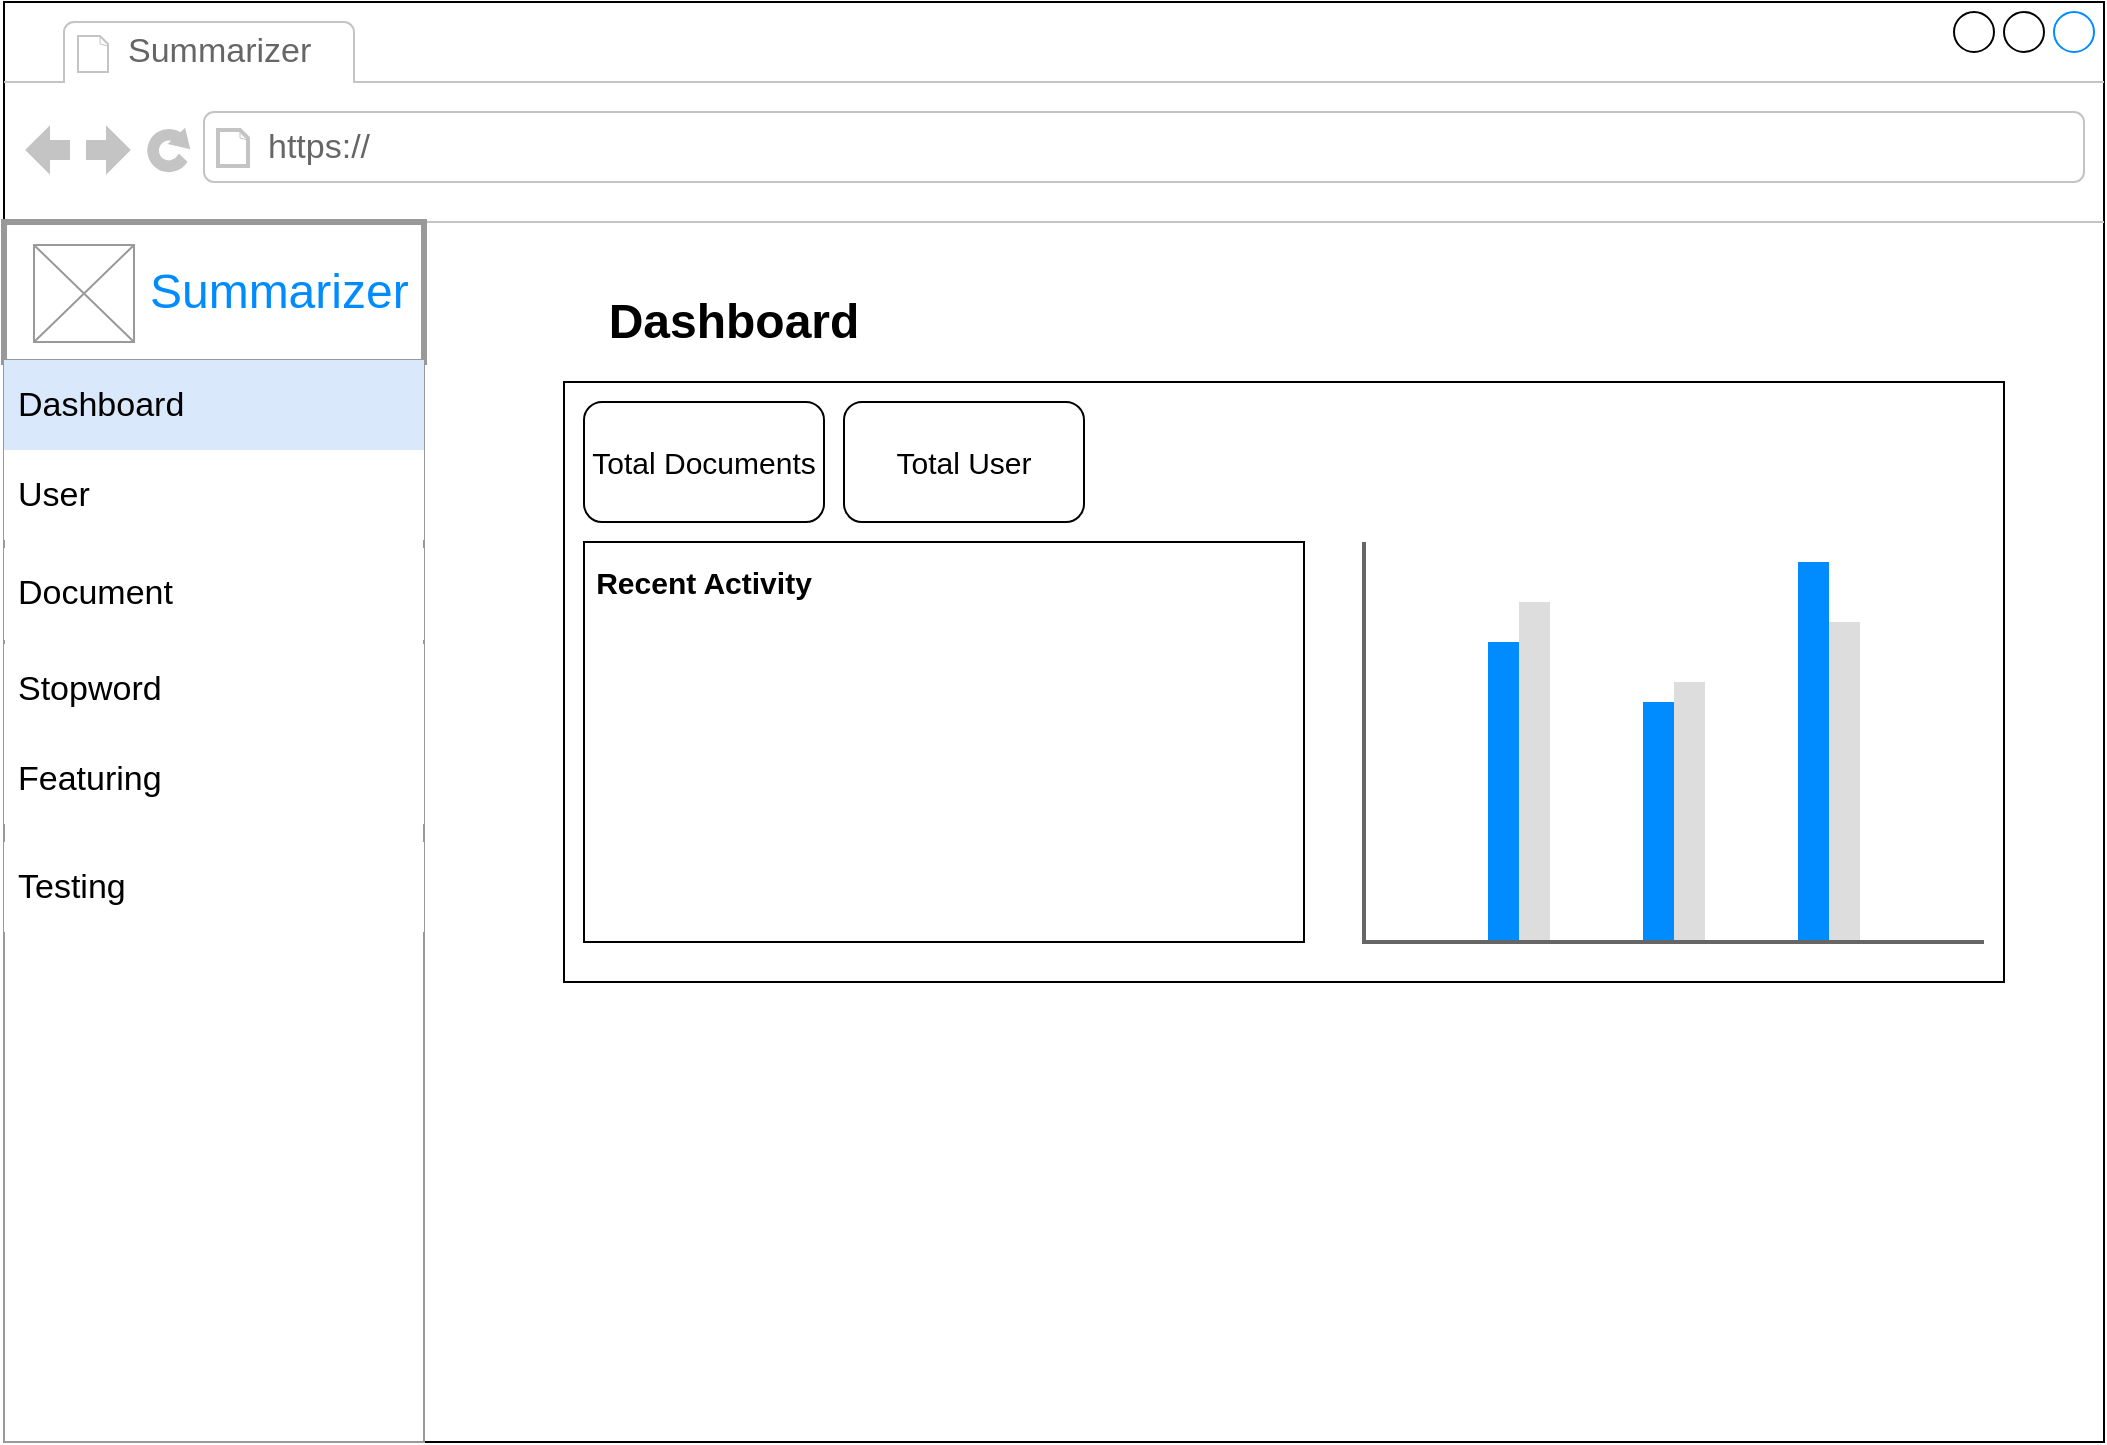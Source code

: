 <mxfile version="13.3.5" type="device"><diagram id="UIkS6cc1e1BOAUEn2AfB" name="Page-1"><mxGraphModel dx="1673" dy="898" grid="1" gridSize="10" guides="1" tooltips="1" connect="1" arrows="1" fold="1" page="1" pageScale="1" pageWidth="827" pageHeight="1169" math="0" shadow="0"><root><mxCell id="0"/><mxCell id="1" parent="0"/><mxCell id="cNGpX5P3kVJ8nI7hAKT8-1" value="" style="strokeWidth=1;shadow=0;dashed=0;align=center;html=1;shape=mxgraph.mockup.containers.browserWindow;rSize=0;strokeColor2=#008cff;strokeColor3=#c4c4c4;mainText=,;recursiveResize=0;fontSize=16;" parent="1" vertex="1"><mxGeometry x="20" y="30" width="1050" height="720" as="geometry"/></mxCell><mxCell id="pyif1jyVhFd9NofuJOU1-5" value="" style="rounded=0;whiteSpace=wrap;html=1;fillColor=none;" vertex="1" parent="cNGpX5P3kVJ8nI7hAKT8-1"><mxGeometry x="280" y="190" width="720" height="300" as="geometry"/></mxCell><mxCell id="cNGpX5P3kVJ8nI7hAKT8-2" value="Summarizer" style="strokeWidth=1;shadow=0;dashed=0;align=center;html=1;shape=mxgraph.mockup.containers.anchor;fontSize=17;fontColor=#666666;align=left;" parent="cNGpX5P3kVJ8nI7hAKT8-1" vertex="1"><mxGeometry x="60" y="12" width="110" height="26" as="geometry"/></mxCell><mxCell id="cNGpX5P3kVJ8nI7hAKT8-3" value="https://" style="strokeWidth=1;shadow=0;dashed=0;align=center;html=1;shape=mxgraph.mockup.containers.anchor;rSize=0;fontSize=17;fontColor=#666666;align=left;" parent="cNGpX5P3kVJ8nI7hAKT8-1" vertex="1"><mxGeometry x="130" y="60" width="250" height="26" as="geometry"/></mxCell><mxCell id="cNGpX5P3kVJ8nI7hAKT8-4" value="" style="strokeWidth=1;shadow=0;dashed=0;align=center;html=1;shape=mxgraph.mockup.forms.rrect;rSize=0;strokeColor=#999999;fillColor=none;" parent="cNGpX5P3kVJ8nI7hAKT8-1" vertex="1"><mxGeometry y="110" width="210" height="610" as="geometry"/></mxCell><mxCell id="cNGpX5P3kVJ8nI7hAKT8-5" value="&lt;div style=&quot;font-size: 24px&quot; align=&quot;right&quot;&gt;Summarizer&amp;nbsp; &lt;br&gt;&lt;/div&gt;" style="strokeWidth=3;shadow=0;dashed=0;align=right;html=1;shape=mxgraph.mockup.forms.rrect;rSize=0;strokeColor=#999999;fontColor=#008cff;fontSize=17;fillColor=#ffffff;resizeWidth=1;perimeterSpacing=4;" parent="cNGpX5P3kVJ8nI7hAKT8-4" vertex="1"><mxGeometry width="210" height="70" relative="1" as="geometry"/></mxCell><mxCell id="cNGpX5P3kVJ8nI7hAKT8-9" value="" style="verticalLabelPosition=bottom;shadow=0;dashed=0;align=center;html=1;verticalAlign=top;strokeWidth=1;shape=mxgraph.mockup.graphics.simpleIcon;strokeColor=#999999;" parent="cNGpX5P3kVJ8nI7hAKT8-4" vertex="1"><mxGeometry x="15" y="11.51" width="50" height="48.49" as="geometry"/></mxCell><mxCell id="cNGpX5P3kVJ8nI7hAKT8-10" value="Document" style="strokeWidth=1;shadow=0;dashed=0;align=center;html=1;shape=mxgraph.mockup.forms.rrect;rSize=0;fontSize=17;align=left;spacingLeft=5;resizeWidth=1;strokeColor=none;" parent="cNGpX5P3kVJ8nI7hAKT8-4" vertex="1"><mxGeometry width="210" height="46" relative="1" as="geometry"><mxPoint y="163" as="offset"/></mxGeometry></mxCell><mxCell id="cNGpX5P3kVJ8nI7hAKT8-194" value="Stopword" style="strokeWidth=1;shadow=0;dashed=0;align=center;html=1;shape=mxgraph.mockup.forms.rrect;rSize=0;fontSize=17;align=left;spacingLeft=5;resizeWidth=1;strokeColor=none;" parent="cNGpX5P3kVJ8nI7hAKT8-4" vertex="1"><mxGeometry y="211" width="210" height="45" as="geometry"/></mxCell><mxCell id="pyif1jyVhFd9NofuJOU1-1" value="User" style="strokeWidth=1;shadow=0;dashed=0;align=center;html=1;shape=mxgraph.mockup.forms.rrect;rSize=0;fontSize=17;align=left;spacingLeft=5;resizeWidth=1;strokeColor=none;" vertex="1" parent="cNGpX5P3kVJ8nI7hAKT8-4"><mxGeometry y="114" width="210" height="45" as="geometry"/></mxCell><mxCell id="pyif1jyVhFd9NofuJOU1-2" value="&lt;div&gt;Featuring&lt;/div&gt;" style="strokeWidth=1;shadow=0;dashed=0;align=center;html=1;shape=mxgraph.mockup.forms.rrect;rSize=0;fontSize=17;align=left;spacingLeft=5;resizeWidth=1;strokeColor=none;" vertex="1" parent="cNGpX5P3kVJ8nI7hAKT8-4"><mxGeometry y="256" width="210" height="45" as="geometry"/></mxCell><mxCell id="pyif1jyVhFd9NofuJOU1-24" value="Testing" style="strokeWidth=1;shadow=0;dashed=0;align=center;html=1;shape=mxgraph.mockup.forms.rrect;rSize=0;fontSize=17;align=left;spacingLeft=5;resizeWidth=1;strokeColor=none;" vertex="1" parent="cNGpX5P3kVJ8nI7hAKT8-4"><mxGeometry y="310" width="210" height="45" as="geometry"/></mxCell><mxCell id="pyif1jyVhFd9NofuJOU1-34" value="Dashboard" style="strokeWidth=1;shadow=0;dashed=0;align=center;html=1;shape=mxgraph.mockup.forms.rrect;rSize=0;fontSize=17;align=left;spacingLeft=5;resizeWidth=1;fillColor=#dae8fc;strokeColor=none;" vertex="1" parent="cNGpX5P3kVJ8nI7hAKT8-4"><mxGeometry y="69" width="210" height="45" as="geometry"/></mxCell><mxCell id="cNGpX5P3kVJ8nI7hAKT8-11" value="Dashboard" style="text;html=1;strokeColor=none;fillColor=none;align=center;verticalAlign=middle;whiteSpace=wrap;rounded=0;fontSize=24;fontColor=#000000;fontStyle=1" parent="cNGpX5P3kVJ8nI7hAKT8-1" vertex="1"><mxGeometry x="280" y="150" width="170" height="20" as="geometry"/></mxCell><mxCell id="pyif1jyVhFd9NofuJOU1-35" value="Total Documents" style="rounded=1;whiteSpace=wrap;html=1;fillColor=none;fontSize=15;" vertex="1" parent="cNGpX5P3kVJ8nI7hAKT8-1"><mxGeometry x="290" y="200" width="120" height="60" as="geometry"/></mxCell><mxCell id="pyif1jyVhFd9NofuJOU1-36" value="Total User" style="rounded=1;whiteSpace=wrap;html=1;fillColor=none;fontSize=15;" vertex="1" parent="cNGpX5P3kVJ8nI7hAKT8-1"><mxGeometry x="420" y="200" width="120" height="60" as="geometry"/></mxCell><mxCell id="pyif1jyVhFd9NofuJOU1-37" value="" style="verticalLabelPosition=bottom;shadow=0;dashed=0;align=center;html=1;verticalAlign=top;strokeWidth=1;shape=mxgraph.mockup.graphics.columnChart;strokeColor=none;strokeColor2=none;strokeColor3=#666666;fillColor2=#008cff;fillColor3=#dddddd;fillColor=none;fontSize=43;" vertex="1" parent="cNGpX5P3kVJ8nI7hAKT8-1"><mxGeometry x="680" y="270" width="310" height="200" as="geometry"/></mxCell><mxCell id="pyif1jyVhFd9NofuJOU1-39" value="" style="rounded=0;whiteSpace=wrap;html=1;fillColor=none;fontSize=15;" vertex="1" parent="cNGpX5P3kVJ8nI7hAKT8-1"><mxGeometry x="290" y="270" width="360" height="200" as="geometry"/></mxCell><mxCell id="pyif1jyVhFd9NofuJOU1-40" value="Recent Activity" style="text;html=1;strokeColor=none;fillColor=none;align=center;verticalAlign=middle;whiteSpace=wrap;rounded=0;fontSize=15;fontStyle=1" vertex="1" parent="cNGpX5P3kVJ8nI7hAKT8-1"><mxGeometry x="280" y="280" width="140" height="20" as="geometry"/></mxCell></root></mxGraphModel></diagram></mxfile>